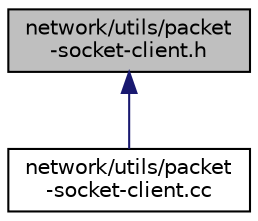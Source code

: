 digraph "network/utils/packet-socket-client.h"
{
  edge [fontname="Helvetica",fontsize="10",labelfontname="Helvetica",labelfontsize="10"];
  node [fontname="Helvetica",fontsize="10",shape=record];
  Node1 [label="network/utils/packet\l-socket-client.h",height=0.2,width=0.4,color="black", fillcolor="grey75", style="filled", fontcolor="black"];
  Node1 -> Node2 [dir="back",color="midnightblue",fontsize="10",style="solid"];
  Node2 [label="network/utils/packet\l-socket-client.cc",height=0.2,width=0.4,color="black", fillcolor="white", style="filled",URL="$d3/db0/packet-socket-client_8cc.html"];
}
